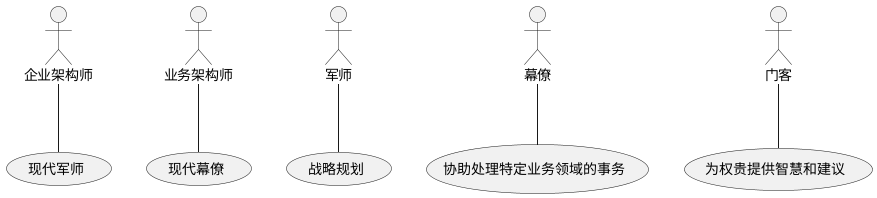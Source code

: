 @startuml
actor "企业架构师" as EA
actor "业务架构师" as BA
actor "军师" as Strategist
actor "幕僚" as Aide
actor "门客" as Attendant

EA -- (现代军师)
BA -- (现代幕僚)
Strategist -- (战略规划)
Aide -- (协助处理特定业务领域的事务)
Attendant -- (为权贵提供智慧和建议)
@enduml
@startuml
class "企业架构师" as EA {
  负责企业战略架构规划和协调
}

class "业务架构师" as BA {
  负责特定业务领域架构规划和实施
}

class "军师" as Strategist {
  战略规划和指导
}

class "幕僚" as Aide {
  协助处理特定业务领域的事务
}

class "门客" as Attendant {
  为权贵提供智慧和建议
}

EA <|-- Strategist: 对应关系
BA <|-- Aide: 对应关系
EA <|-- Attendant: 对应关系
BA <|-- Attendant: 对应关系
@enduml
